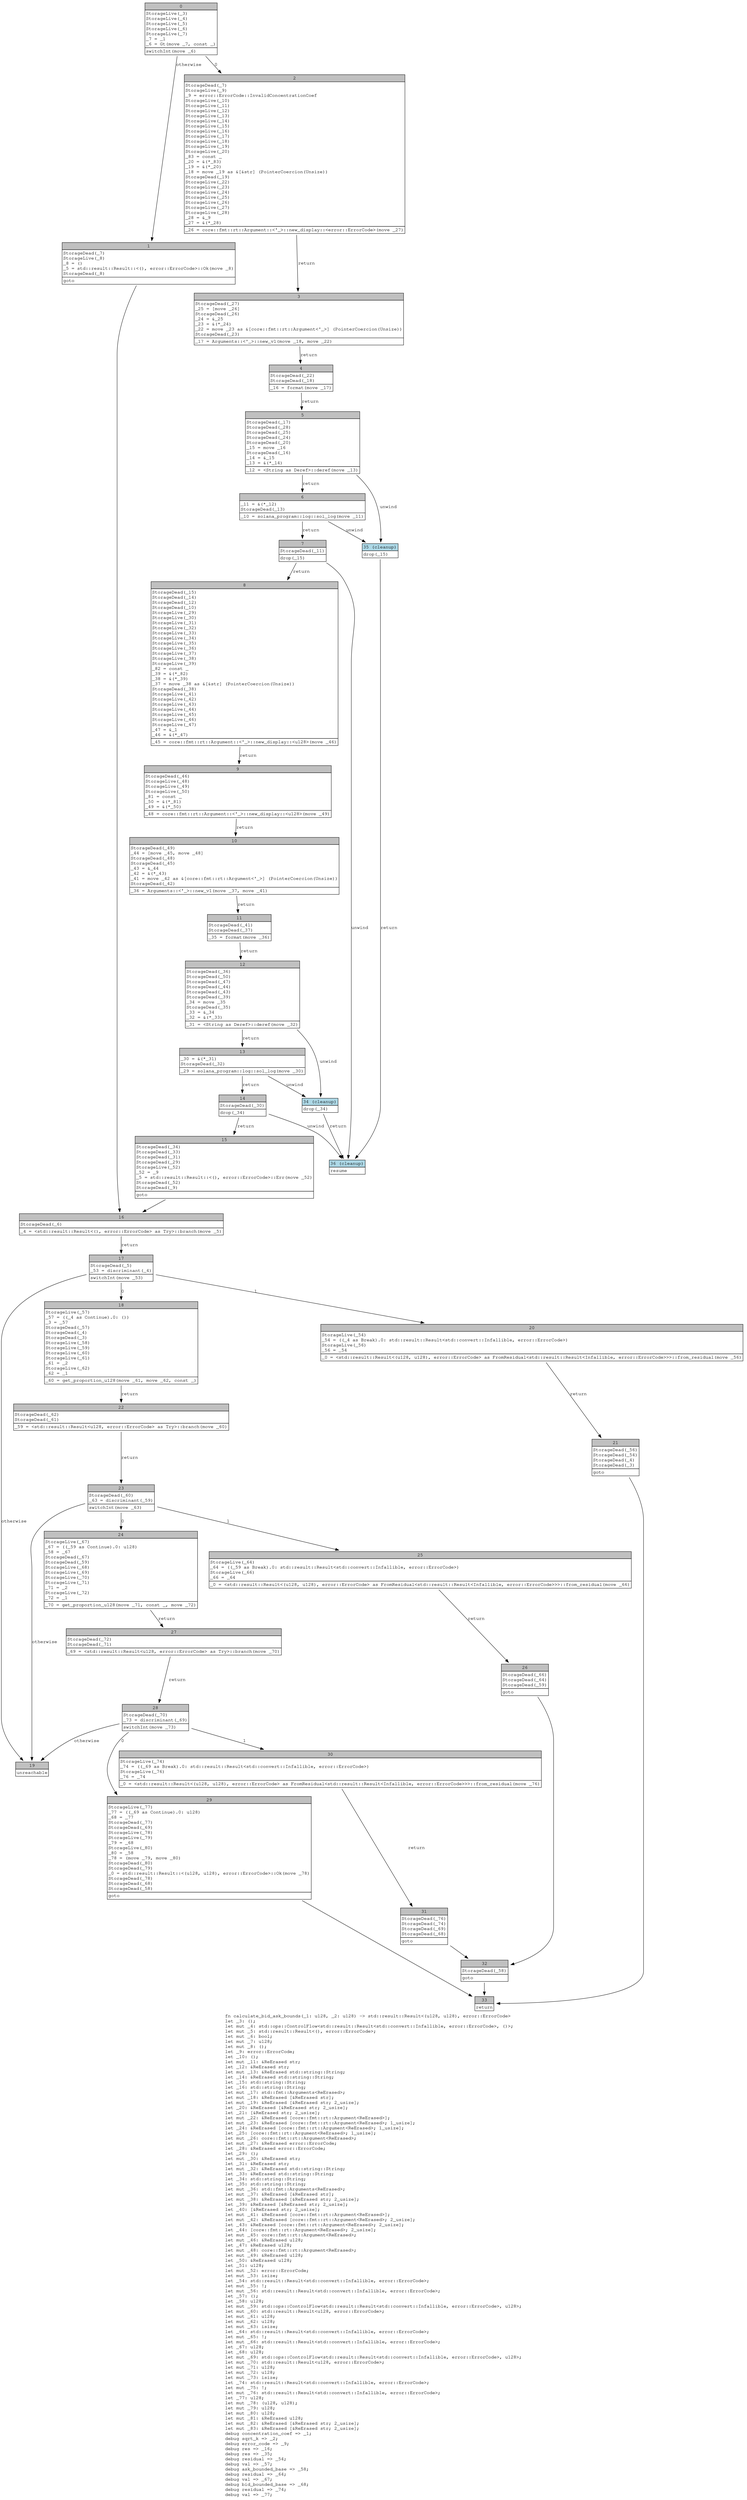 digraph Mir_0_1787 {
    graph [fontname="Courier, monospace"];
    node [fontname="Courier, monospace"];
    edge [fontname="Courier, monospace"];
    label=<fn calculate_bid_ask_bounds(_1: u128, _2: u128) -&gt; std::result::Result&lt;(u128, u128), error::ErrorCode&gt;<br align="left"/>let _3: ();<br align="left"/>let mut _4: std::ops::ControlFlow&lt;std::result::Result&lt;std::convert::Infallible, error::ErrorCode&gt;, ()&gt;;<br align="left"/>let mut _5: std::result::Result&lt;(), error::ErrorCode&gt;;<br align="left"/>let mut _6: bool;<br align="left"/>let mut _7: u128;<br align="left"/>let mut _8: ();<br align="left"/>let _9: error::ErrorCode;<br align="left"/>let _10: ();<br align="left"/>let mut _11: &amp;ReErased str;<br align="left"/>let _12: &amp;ReErased str;<br align="left"/>let mut _13: &amp;ReErased std::string::String;<br align="left"/>let _14: &amp;ReErased std::string::String;<br align="left"/>let _15: std::string::String;<br align="left"/>let _16: std::string::String;<br align="left"/>let mut _17: std::fmt::Arguments&lt;ReErased&gt;;<br align="left"/>let mut _18: &amp;ReErased [&amp;ReErased str];<br align="left"/>let mut _19: &amp;ReErased [&amp;ReErased str; 2_usize];<br align="left"/>let _20: &amp;ReErased [&amp;ReErased str; 2_usize];<br align="left"/>let _21: [&amp;ReErased str; 2_usize];<br align="left"/>let mut _22: &amp;ReErased [core::fmt::rt::Argument&lt;ReErased&gt;];<br align="left"/>let mut _23: &amp;ReErased [core::fmt::rt::Argument&lt;ReErased&gt;; 1_usize];<br align="left"/>let _24: &amp;ReErased [core::fmt::rt::Argument&lt;ReErased&gt;; 1_usize];<br align="left"/>let _25: [core::fmt::rt::Argument&lt;ReErased&gt;; 1_usize];<br align="left"/>let mut _26: core::fmt::rt::Argument&lt;ReErased&gt;;<br align="left"/>let mut _27: &amp;ReErased error::ErrorCode;<br align="left"/>let _28: &amp;ReErased error::ErrorCode;<br align="left"/>let _29: ();<br align="left"/>let mut _30: &amp;ReErased str;<br align="left"/>let _31: &amp;ReErased str;<br align="left"/>let mut _32: &amp;ReErased std::string::String;<br align="left"/>let _33: &amp;ReErased std::string::String;<br align="left"/>let _34: std::string::String;<br align="left"/>let _35: std::string::String;<br align="left"/>let mut _36: std::fmt::Arguments&lt;ReErased&gt;;<br align="left"/>let mut _37: &amp;ReErased [&amp;ReErased str];<br align="left"/>let mut _38: &amp;ReErased [&amp;ReErased str; 2_usize];<br align="left"/>let _39: &amp;ReErased [&amp;ReErased str; 2_usize];<br align="left"/>let _40: [&amp;ReErased str; 2_usize];<br align="left"/>let mut _41: &amp;ReErased [core::fmt::rt::Argument&lt;ReErased&gt;];<br align="left"/>let mut _42: &amp;ReErased [core::fmt::rt::Argument&lt;ReErased&gt;; 2_usize];<br align="left"/>let _43: &amp;ReErased [core::fmt::rt::Argument&lt;ReErased&gt;; 2_usize];<br align="left"/>let _44: [core::fmt::rt::Argument&lt;ReErased&gt;; 2_usize];<br align="left"/>let mut _45: core::fmt::rt::Argument&lt;ReErased&gt;;<br align="left"/>let mut _46: &amp;ReErased u128;<br align="left"/>let _47: &amp;ReErased u128;<br align="left"/>let mut _48: core::fmt::rt::Argument&lt;ReErased&gt;;<br align="left"/>let mut _49: &amp;ReErased u128;<br align="left"/>let _50: &amp;ReErased u128;<br align="left"/>let _51: u128;<br align="left"/>let mut _52: error::ErrorCode;<br align="left"/>let mut _53: isize;<br align="left"/>let _54: std::result::Result&lt;std::convert::Infallible, error::ErrorCode&gt;;<br align="left"/>let mut _55: !;<br align="left"/>let mut _56: std::result::Result&lt;std::convert::Infallible, error::ErrorCode&gt;;<br align="left"/>let _57: ();<br align="left"/>let _58: u128;<br align="left"/>let mut _59: std::ops::ControlFlow&lt;std::result::Result&lt;std::convert::Infallible, error::ErrorCode&gt;, u128&gt;;<br align="left"/>let mut _60: std::result::Result&lt;u128, error::ErrorCode&gt;;<br align="left"/>let mut _61: u128;<br align="left"/>let mut _62: u128;<br align="left"/>let mut _63: isize;<br align="left"/>let _64: std::result::Result&lt;std::convert::Infallible, error::ErrorCode&gt;;<br align="left"/>let mut _65: !;<br align="left"/>let mut _66: std::result::Result&lt;std::convert::Infallible, error::ErrorCode&gt;;<br align="left"/>let _67: u128;<br align="left"/>let _68: u128;<br align="left"/>let mut _69: std::ops::ControlFlow&lt;std::result::Result&lt;std::convert::Infallible, error::ErrorCode&gt;, u128&gt;;<br align="left"/>let mut _70: std::result::Result&lt;u128, error::ErrorCode&gt;;<br align="left"/>let mut _71: u128;<br align="left"/>let mut _72: u128;<br align="left"/>let mut _73: isize;<br align="left"/>let _74: std::result::Result&lt;std::convert::Infallible, error::ErrorCode&gt;;<br align="left"/>let mut _75: !;<br align="left"/>let mut _76: std::result::Result&lt;std::convert::Infallible, error::ErrorCode&gt;;<br align="left"/>let _77: u128;<br align="left"/>let mut _78: (u128, u128);<br align="left"/>let mut _79: u128;<br align="left"/>let mut _80: u128;<br align="left"/>let mut _81: &amp;ReErased u128;<br align="left"/>let mut _82: &amp;ReErased [&amp;ReErased str; 2_usize];<br align="left"/>let mut _83: &amp;ReErased [&amp;ReErased str; 2_usize];<br align="left"/>debug concentration_coef =&gt; _1;<br align="left"/>debug sqrt_k =&gt; _2;<br align="left"/>debug error_code =&gt; _9;<br align="left"/>debug res =&gt; _16;<br align="left"/>debug res =&gt; _35;<br align="left"/>debug residual =&gt; _54;<br align="left"/>debug val =&gt; _57;<br align="left"/>debug ask_bounded_base =&gt; _58;<br align="left"/>debug residual =&gt; _64;<br align="left"/>debug val =&gt; _67;<br align="left"/>debug bid_bounded_base =&gt; _68;<br align="left"/>debug residual =&gt; _74;<br align="left"/>debug val =&gt; _77;<br align="left"/>>;
    bb0__0_1787 [shape="none", label=<<table border="0" cellborder="1" cellspacing="0"><tr><td bgcolor="gray" align="center" colspan="1">0</td></tr><tr><td align="left" balign="left">StorageLive(_3)<br/>StorageLive(_4)<br/>StorageLive(_5)<br/>StorageLive(_6)<br/>StorageLive(_7)<br/>_7 = _1<br/>_6 = Gt(move _7, const _)<br/></td></tr><tr><td align="left">switchInt(move _6)</td></tr></table>>];
    bb1__0_1787 [shape="none", label=<<table border="0" cellborder="1" cellspacing="0"><tr><td bgcolor="gray" align="center" colspan="1">1</td></tr><tr><td align="left" balign="left">StorageDead(_7)<br/>StorageLive(_8)<br/>_8 = ()<br/>_5 = std::result::Result::&lt;(), error::ErrorCode&gt;::Ok(move _8)<br/>StorageDead(_8)<br/></td></tr><tr><td align="left">goto</td></tr></table>>];
    bb2__0_1787 [shape="none", label=<<table border="0" cellborder="1" cellspacing="0"><tr><td bgcolor="gray" align="center" colspan="1">2</td></tr><tr><td align="left" balign="left">StorageDead(_7)<br/>StorageLive(_9)<br/>_9 = error::ErrorCode::InvalidConcentrationCoef<br/>StorageLive(_10)<br/>StorageLive(_11)<br/>StorageLive(_12)<br/>StorageLive(_13)<br/>StorageLive(_14)<br/>StorageLive(_15)<br/>StorageLive(_16)<br/>StorageLive(_17)<br/>StorageLive(_18)<br/>StorageLive(_19)<br/>StorageLive(_20)<br/>_83 = const _<br/>_20 = &amp;(*_83)<br/>_19 = &amp;(*_20)<br/>_18 = move _19 as &amp;[&amp;str] (PointerCoercion(Unsize))<br/>StorageDead(_19)<br/>StorageLive(_22)<br/>StorageLive(_23)<br/>StorageLive(_24)<br/>StorageLive(_25)<br/>StorageLive(_26)<br/>StorageLive(_27)<br/>StorageLive(_28)<br/>_28 = &amp;_9<br/>_27 = &amp;(*_28)<br/></td></tr><tr><td align="left">_26 = core::fmt::rt::Argument::&lt;'_&gt;::new_display::&lt;error::ErrorCode&gt;(move _27)</td></tr></table>>];
    bb3__0_1787 [shape="none", label=<<table border="0" cellborder="1" cellspacing="0"><tr><td bgcolor="gray" align="center" colspan="1">3</td></tr><tr><td align="left" balign="left">StorageDead(_27)<br/>_25 = [move _26]<br/>StorageDead(_26)<br/>_24 = &amp;_25<br/>_23 = &amp;(*_24)<br/>_22 = move _23 as &amp;[core::fmt::rt::Argument&lt;'_&gt;] (PointerCoercion(Unsize))<br/>StorageDead(_23)<br/></td></tr><tr><td align="left">_17 = Arguments::&lt;'_&gt;::new_v1(move _18, move _22)</td></tr></table>>];
    bb4__0_1787 [shape="none", label=<<table border="0" cellborder="1" cellspacing="0"><tr><td bgcolor="gray" align="center" colspan="1">4</td></tr><tr><td align="left" balign="left">StorageDead(_22)<br/>StorageDead(_18)<br/></td></tr><tr><td align="left">_16 = format(move _17)</td></tr></table>>];
    bb5__0_1787 [shape="none", label=<<table border="0" cellborder="1" cellspacing="0"><tr><td bgcolor="gray" align="center" colspan="1">5</td></tr><tr><td align="left" balign="left">StorageDead(_17)<br/>StorageDead(_28)<br/>StorageDead(_25)<br/>StorageDead(_24)<br/>StorageDead(_20)<br/>_15 = move _16<br/>StorageDead(_16)<br/>_14 = &amp;_15<br/>_13 = &amp;(*_14)<br/></td></tr><tr><td align="left">_12 = &lt;String as Deref&gt;::deref(move _13)</td></tr></table>>];
    bb6__0_1787 [shape="none", label=<<table border="0" cellborder="1" cellspacing="0"><tr><td bgcolor="gray" align="center" colspan="1">6</td></tr><tr><td align="left" balign="left">_11 = &amp;(*_12)<br/>StorageDead(_13)<br/></td></tr><tr><td align="left">_10 = solana_program::log::sol_log(move _11)</td></tr></table>>];
    bb7__0_1787 [shape="none", label=<<table border="0" cellborder="1" cellspacing="0"><tr><td bgcolor="gray" align="center" colspan="1">7</td></tr><tr><td align="left" balign="left">StorageDead(_11)<br/></td></tr><tr><td align="left">drop(_15)</td></tr></table>>];
    bb8__0_1787 [shape="none", label=<<table border="0" cellborder="1" cellspacing="0"><tr><td bgcolor="gray" align="center" colspan="1">8</td></tr><tr><td align="left" balign="left">StorageDead(_15)<br/>StorageDead(_14)<br/>StorageDead(_12)<br/>StorageDead(_10)<br/>StorageLive(_29)<br/>StorageLive(_30)<br/>StorageLive(_31)<br/>StorageLive(_32)<br/>StorageLive(_33)<br/>StorageLive(_34)<br/>StorageLive(_35)<br/>StorageLive(_36)<br/>StorageLive(_37)<br/>StorageLive(_38)<br/>StorageLive(_39)<br/>_82 = const _<br/>_39 = &amp;(*_82)<br/>_38 = &amp;(*_39)<br/>_37 = move _38 as &amp;[&amp;str] (PointerCoercion(Unsize))<br/>StorageDead(_38)<br/>StorageLive(_41)<br/>StorageLive(_42)<br/>StorageLive(_43)<br/>StorageLive(_44)<br/>StorageLive(_45)<br/>StorageLive(_46)<br/>StorageLive(_47)<br/>_47 = &amp;_1<br/>_46 = &amp;(*_47)<br/></td></tr><tr><td align="left">_45 = core::fmt::rt::Argument::&lt;'_&gt;::new_display::&lt;u128&gt;(move _46)</td></tr></table>>];
    bb9__0_1787 [shape="none", label=<<table border="0" cellborder="1" cellspacing="0"><tr><td bgcolor="gray" align="center" colspan="1">9</td></tr><tr><td align="left" balign="left">StorageDead(_46)<br/>StorageLive(_48)<br/>StorageLive(_49)<br/>StorageLive(_50)<br/>_81 = const _<br/>_50 = &amp;(*_81)<br/>_49 = &amp;(*_50)<br/></td></tr><tr><td align="left">_48 = core::fmt::rt::Argument::&lt;'_&gt;::new_display::&lt;u128&gt;(move _49)</td></tr></table>>];
    bb10__0_1787 [shape="none", label=<<table border="0" cellborder="1" cellspacing="0"><tr><td bgcolor="gray" align="center" colspan="1">10</td></tr><tr><td align="left" balign="left">StorageDead(_49)<br/>_44 = [move _45, move _48]<br/>StorageDead(_48)<br/>StorageDead(_45)<br/>_43 = &amp;_44<br/>_42 = &amp;(*_43)<br/>_41 = move _42 as &amp;[core::fmt::rt::Argument&lt;'_&gt;] (PointerCoercion(Unsize))<br/>StorageDead(_42)<br/></td></tr><tr><td align="left">_36 = Arguments::&lt;'_&gt;::new_v1(move _37, move _41)</td></tr></table>>];
    bb11__0_1787 [shape="none", label=<<table border="0" cellborder="1" cellspacing="0"><tr><td bgcolor="gray" align="center" colspan="1">11</td></tr><tr><td align="left" balign="left">StorageDead(_41)<br/>StorageDead(_37)<br/></td></tr><tr><td align="left">_35 = format(move _36)</td></tr></table>>];
    bb12__0_1787 [shape="none", label=<<table border="0" cellborder="1" cellspacing="0"><tr><td bgcolor="gray" align="center" colspan="1">12</td></tr><tr><td align="left" balign="left">StorageDead(_36)<br/>StorageDead(_50)<br/>StorageDead(_47)<br/>StorageDead(_44)<br/>StorageDead(_43)<br/>StorageDead(_39)<br/>_34 = move _35<br/>StorageDead(_35)<br/>_33 = &amp;_34<br/>_32 = &amp;(*_33)<br/></td></tr><tr><td align="left">_31 = &lt;String as Deref&gt;::deref(move _32)</td></tr></table>>];
    bb13__0_1787 [shape="none", label=<<table border="0" cellborder="1" cellspacing="0"><tr><td bgcolor="gray" align="center" colspan="1">13</td></tr><tr><td align="left" balign="left">_30 = &amp;(*_31)<br/>StorageDead(_32)<br/></td></tr><tr><td align="left">_29 = solana_program::log::sol_log(move _30)</td></tr></table>>];
    bb14__0_1787 [shape="none", label=<<table border="0" cellborder="1" cellspacing="0"><tr><td bgcolor="gray" align="center" colspan="1">14</td></tr><tr><td align="left" balign="left">StorageDead(_30)<br/></td></tr><tr><td align="left">drop(_34)</td></tr></table>>];
    bb15__0_1787 [shape="none", label=<<table border="0" cellborder="1" cellspacing="0"><tr><td bgcolor="gray" align="center" colspan="1">15</td></tr><tr><td align="left" balign="left">StorageDead(_34)<br/>StorageDead(_33)<br/>StorageDead(_31)<br/>StorageDead(_29)<br/>StorageLive(_52)<br/>_52 = _9<br/>_5 = std::result::Result::&lt;(), error::ErrorCode&gt;::Err(move _52)<br/>StorageDead(_52)<br/>StorageDead(_9)<br/></td></tr><tr><td align="left">goto</td></tr></table>>];
    bb16__0_1787 [shape="none", label=<<table border="0" cellborder="1" cellspacing="0"><tr><td bgcolor="gray" align="center" colspan="1">16</td></tr><tr><td align="left" balign="left">StorageDead(_6)<br/></td></tr><tr><td align="left">_4 = &lt;std::result::Result&lt;(), error::ErrorCode&gt; as Try&gt;::branch(move _5)</td></tr></table>>];
    bb17__0_1787 [shape="none", label=<<table border="0" cellborder="1" cellspacing="0"><tr><td bgcolor="gray" align="center" colspan="1">17</td></tr><tr><td align="left" balign="left">StorageDead(_5)<br/>_53 = discriminant(_4)<br/></td></tr><tr><td align="left">switchInt(move _53)</td></tr></table>>];
    bb18__0_1787 [shape="none", label=<<table border="0" cellborder="1" cellspacing="0"><tr><td bgcolor="gray" align="center" colspan="1">18</td></tr><tr><td align="left" balign="left">StorageLive(_57)<br/>_57 = ((_4 as Continue).0: ())<br/>_3 = _57<br/>StorageDead(_57)<br/>StorageDead(_4)<br/>StorageDead(_3)<br/>StorageLive(_58)<br/>StorageLive(_59)<br/>StorageLive(_60)<br/>StorageLive(_61)<br/>_61 = _2<br/>StorageLive(_62)<br/>_62 = _1<br/></td></tr><tr><td align="left">_60 = get_proportion_u128(move _61, move _62, const _)</td></tr></table>>];
    bb19__0_1787 [shape="none", label=<<table border="0" cellborder="1" cellspacing="0"><tr><td bgcolor="gray" align="center" colspan="1">19</td></tr><tr><td align="left">unreachable</td></tr></table>>];
    bb20__0_1787 [shape="none", label=<<table border="0" cellborder="1" cellspacing="0"><tr><td bgcolor="gray" align="center" colspan="1">20</td></tr><tr><td align="left" balign="left">StorageLive(_54)<br/>_54 = ((_4 as Break).0: std::result::Result&lt;std::convert::Infallible, error::ErrorCode&gt;)<br/>StorageLive(_56)<br/>_56 = _54<br/></td></tr><tr><td align="left">_0 = &lt;std::result::Result&lt;(u128, u128), error::ErrorCode&gt; as FromResidual&lt;std::result::Result&lt;Infallible, error::ErrorCode&gt;&gt;&gt;::from_residual(move _56)</td></tr></table>>];
    bb21__0_1787 [shape="none", label=<<table border="0" cellborder="1" cellspacing="0"><tr><td bgcolor="gray" align="center" colspan="1">21</td></tr><tr><td align="left" balign="left">StorageDead(_56)<br/>StorageDead(_54)<br/>StorageDead(_4)<br/>StorageDead(_3)<br/></td></tr><tr><td align="left">goto</td></tr></table>>];
    bb22__0_1787 [shape="none", label=<<table border="0" cellborder="1" cellspacing="0"><tr><td bgcolor="gray" align="center" colspan="1">22</td></tr><tr><td align="left" balign="left">StorageDead(_62)<br/>StorageDead(_61)<br/></td></tr><tr><td align="left">_59 = &lt;std::result::Result&lt;u128, error::ErrorCode&gt; as Try&gt;::branch(move _60)</td></tr></table>>];
    bb23__0_1787 [shape="none", label=<<table border="0" cellborder="1" cellspacing="0"><tr><td bgcolor="gray" align="center" colspan="1">23</td></tr><tr><td align="left" balign="left">StorageDead(_60)<br/>_63 = discriminant(_59)<br/></td></tr><tr><td align="left">switchInt(move _63)</td></tr></table>>];
    bb24__0_1787 [shape="none", label=<<table border="0" cellborder="1" cellspacing="0"><tr><td bgcolor="gray" align="center" colspan="1">24</td></tr><tr><td align="left" balign="left">StorageLive(_67)<br/>_67 = ((_59 as Continue).0: u128)<br/>_58 = _67<br/>StorageDead(_67)<br/>StorageDead(_59)<br/>StorageLive(_68)<br/>StorageLive(_69)<br/>StorageLive(_70)<br/>StorageLive(_71)<br/>_71 = _2<br/>StorageLive(_72)<br/>_72 = _1<br/></td></tr><tr><td align="left">_70 = get_proportion_u128(move _71, const _, move _72)</td></tr></table>>];
    bb25__0_1787 [shape="none", label=<<table border="0" cellborder="1" cellspacing="0"><tr><td bgcolor="gray" align="center" colspan="1">25</td></tr><tr><td align="left" balign="left">StorageLive(_64)<br/>_64 = ((_59 as Break).0: std::result::Result&lt;std::convert::Infallible, error::ErrorCode&gt;)<br/>StorageLive(_66)<br/>_66 = _64<br/></td></tr><tr><td align="left">_0 = &lt;std::result::Result&lt;(u128, u128), error::ErrorCode&gt; as FromResidual&lt;std::result::Result&lt;Infallible, error::ErrorCode&gt;&gt;&gt;::from_residual(move _66)</td></tr></table>>];
    bb26__0_1787 [shape="none", label=<<table border="0" cellborder="1" cellspacing="0"><tr><td bgcolor="gray" align="center" colspan="1">26</td></tr><tr><td align="left" balign="left">StorageDead(_66)<br/>StorageDead(_64)<br/>StorageDead(_59)<br/></td></tr><tr><td align="left">goto</td></tr></table>>];
    bb27__0_1787 [shape="none", label=<<table border="0" cellborder="1" cellspacing="0"><tr><td bgcolor="gray" align="center" colspan="1">27</td></tr><tr><td align="left" balign="left">StorageDead(_72)<br/>StorageDead(_71)<br/></td></tr><tr><td align="left">_69 = &lt;std::result::Result&lt;u128, error::ErrorCode&gt; as Try&gt;::branch(move _70)</td></tr></table>>];
    bb28__0_1787 [shape="none", label=<<table border="0" cellborder="1" cellspacing="0"><tr><td bgcolor="gray" align="center" colspan="1">28</td></tr><tr><td align="left" balign="left">StorageDead(_70)<br/>_73 = discriminant(_69)<br/></td></tr><tr><td align="left">switchInt(move _73)</td></tr></table>>];
    bb29__0_1787 [shape="none", label=<<table border="0" cellborder="1" cellspacing="0"><tr><td bgcolor="gray" align="center" colspan="1">29</td></tr><tr><td align="left" balign="left">StorageLive(_77)<br/>_77 = ((_69 as Continue).0: u128)<br/>_68 = _77<br/>StorageDead(_77)<br/>StorageDead(_69)<br/>StorageLive(_78)<br/>StorageLive(_79)<br/>_79 = _68<br/>StorageLive(_80)<br/>_80 = _58<br/>_78 = (move _79, move _80)<br/>StorageDead(_80)<br/>StorageDead(_79)<br/>_0 = std::result::Result::&lt;(u128, u128), error::ErrorCode&gt;::Ok(move _78)<br/>StorageDead(_78)<br/>StorageDead(_68)<br/>StorageDead(_58)<br/></td></tr><tr><td align="left">goto</td></tr></table>>];
    bb30__0_1787 [shape="none", label=<<table border="0" cellborder="1" cellspacing="0"><tr><td bgcolor="gray" align="center" colspan="1">30</td></tr><tr><td align="left" balign="left">StorageLive(_74)<br/>_74 = ((_69 as Break).0: std::result::Result&lt;std::convert::Infallible, error::ErrorCode&gt;)<br/>StorageLive(_76)<br/>_76 = _74<br/></td></tr><tr><td align="left">_0 = &lt;std::result::Result&lt;(u128, u128), error::ErrorCode&gt; as FromResidual&lt;std::result::Result&lt;Infallible, error::ErrorCode&gt;&gt;&gt;::from_residual(move _76)</td></tr></table>>];
    bb31__0_1787 [shape="none", label=<<table border="0" cellborder="1" cellspacing="0"><tr><td bgcolor="gray" align="center" colspan="1">31</td></tr><tr><td align="left" balign="left">StorageDead(_76)<br/>StorageDead(_74)<br/>StorageDead(_69)<br/>StorageDead(_68)<br/></td></tr><tr><td align="left">goto</td></tr></table>>];
    bb32__0_1787 [shape="none", label=<<table border="0" cellborder="1" cellspacing="0"><tr><td bgcolor="gray" align="center" colspan="1">32</td></tr><tr><td align="left" balign="left">StorageDead(_58)<br/></td></tr><tr><td align="left">goto</td></tr></table>>];
    bb33__0_1787 [shape="none", label=<<table border="0" cellborder="1" cellspacing="0"><tr><td bgcolor="gray" align="center" colspan="1">33</td></tr><tr><td align="left">return</td></tr></table>>];
    bb34__0_1787 [shape="none", label=<<table border="0" cellborder="1" cellspacing="0"><tr><td bgcolor="lightblue" align="center" colspan="1">34 (cleanup)</td></tr><tr><td align="left">drop(_34)</td></tr></table>>];
    bb35__0_1787 [shape="none", label=<<table border="0" cellborder="1" cellspacing="0"><tr><td bgcolor="lightblue" align="center" colspan="1">35 (cleanup)</td></tr><tr><td align="left">drop(_15)</td></tr></table>>];
    bb36__0_1787 [shape="none", label=<<table border="0" cellborder="1" cellspacing="0"><tr><td bgcolor="lightblue" align="center" colspan="1">36 (cleanup)</td></tr><tr><td align="left">resume</td></tr></table>>];
    bb0__0_1787 -> bb2__0_1787 [label="0"];
    bb0__0_1787 -> bb1__0_1787 [label="otherwise"];
    bb1__0_1787 -> bb16__0_1787 [label=""];
    bb2__0_1787 -> bb3__0_1787 [label="return"];
    bb3__0_1787 -> bb4__0_1787 [label="return"];
    bb4__0_1787 -> bb5__0_1787 [label="return"];
    bb5__0_1787 -> bb6__0_1787 [label="return"];
    bb5__0_1787 -> bb35__0_1787 [label="unwind"];
    bb6__0_1787 -> bb7__0_1787 [label="return"];
    bb6__0_1787 -> bb35__0_1787 [label="unwind"];
    bb7__0_1787 -> bb8__0_1787 [label="return"];
    bb7__0_1787 -> bb36__0_1787 [label="unwind"];
    bb8__0_1787 -> bb9__0_1787 [label="return"];
    bb9__0_1787 -> bb10__0_1787 [label="return"];
    bb10__0_1787 -> bb11__0_1787 [label="return"];
    bb11__0_1787 -> bb12__0_1787 [label="return"];
    bb12__0_1787 -> bb13__0_1787 [label="return"];
    bb12__0_1787 -> bb34__0_1787 [label="unwind"];
    bb13__0_1787 -> bb14__0_1787 [label="return"];
    bb13__0_1787 -> bb34__0_1787 [label="unwind"];
    bb14__0_1787 -> bb15__0_1787 [label="return"];
    bb14__0_1787 -> bb36__0_1787 [label="unwind"];
    bb15__0_1787 -> bb16__0_1787 [label=""];
    bb16__0_1787 -> bb17__0_1787 [label="return"];
    bb17__0_1787 -> bb18__0_1787 [label="0"];
    bb17__0_1787 -> bb20__0_1787 [label="1"];
    bb17__0_1787 -> bb19__0_1787 [label="otherwise"];
    bb18__0_1787 -> bb22__0_1787 [label="return"];
    bb20__0_1787 -> bb21__0_1787 [label="return"];
    bb21__0_1787 -> bb33__0_1787 [label=""];
    bb22__0_1787 -> bb23__0_1787 [label="return"];
    bb23__0_1787 -> bb24__0_1787 [label="0"];
    bb23__0_1787 -> bb25__0_1787 [label="1"];
    bb23__0_1787 -> bb19__0_1787 [label="otherwise"];
    bb24__0_1787 -> bb27__0_1787 [label="return"];
    bb25__0_1787 -> bb26__0_1787 [label="return"];
    bb26__0_1787 -> bb32__0_1787 [label=""];
    bb27__0_1787 -> bb28__0_1787 [label="return"];
    bb28__0_1787 -> bb29__0_1787 [label="0"];
    bb28__0_1787 -> bb30__0_1787 [label="1"];
    bb28__0_1787 -> bb19__0_1787 [label="otherwise"];
    bb29__0_1787 -> bb33__0_1787 [label=""];
    bb30__0_1787 -> bb31__0_1787 [label="return"];
    bb31__0_1787 -> bb32__0_1787 [label=""];
    bb32__0_1787 -> bb33__0_1787 [label=""];
    bb34__0_1787 -> bb36__0_1787 [label="return"];
    bb35__0_1787 -> bb36__0_1787 [label="return"];
}
